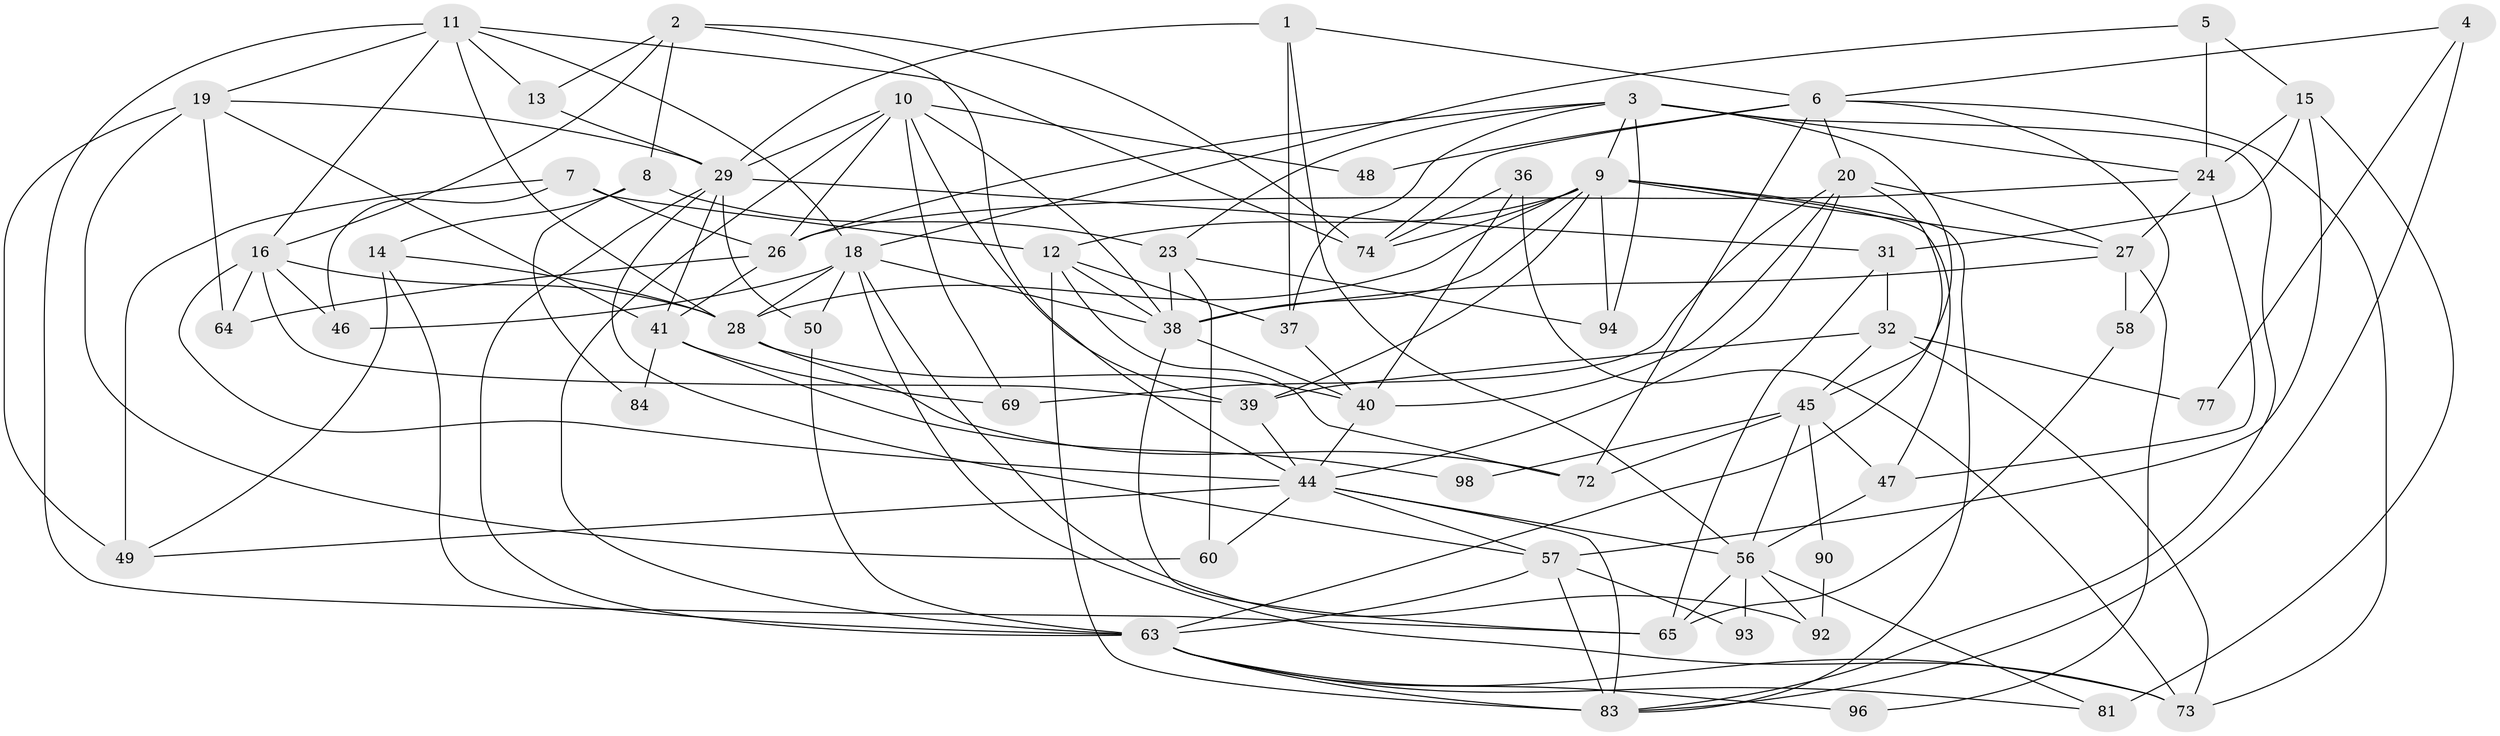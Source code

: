 // Generated by graph-tools (version 1.1) at 2025/52/02/27/25 19:52:08]
// undirected, 61 vertices, 152 edges
graph export_dot {
graph [start="1"]
  node [color=gray90,style=filled];
  1;
  2 [super="+53"];
  3 [super="+66"];
  4;
  5 [super="+51"];
  6 [super="+88"];
  7 [super="+68"];
  8 [super="+55"];
  9 [super="+95"];
  10 [super="+59"];
  11 [super="+17"];
  12 [super="+21"];
  13;
  14 [super="+25"];
  15 [super="+34"];
  16 [super="+33"];
  18 [super="+22"];
  19 [super="+71"];
  20 [super="+75"];
  23 [super="+79"];
  24 [super="+82"];
  26 [super="+61"];
  27 [super="+30"];
  28 [super="+76"];
  29 [super="+35"];
  31;
  32 [super="+97"];
  36 [super="+43"];
  37 [super="+42"];
  38 [super="+99"];
  39 [super="+62"];
  40 [super="+67"];
  41 [super="+54"];
  44 [super="+91"];
  45 [super="+70"];
  46;
  47 [super="+100"];
  48;
  49 [super="+52"];
  50;
  56 [super="+85"];
  57 [super="+80"];
  58;
  60;
  63 [super="+89"];
  64;
  65 [super="+78"];
  69;
  72;
  73;
  74 [super="+87"];
  77;
  81;
  83 [super="+86"];
  84;
  90;
  92;
  93;
  94;
  96;
  98;
  1 -- 29;
  1 -- 37;
  1 -- 56;
  1 -- 6;
  2 -- 8;
  2 -- 74;
  2 -- 44;
  2 -- 13;
  2 -- 16;
  3 -- 37;
  3 -- 24;
  3 -- 45;
  3 -- 26;
  3 -- 94;
  3 -- 83;
  3 -- 9;
  3 -- 23;
  4 -- 6;
  4 -- 83;
  4 -- 77;
  5 -- 18;
  5 -- 15;
  5 -- 24;
  6 -- 72;
  6 -- 73;
  6 -- 48;
  6 -- 58;
  6 -- 20;
  6 -- 74;
  7 -- 12;
  7 -- 49;
  7 -- 26;
  7 -- 46;
  8 -- 23 [weight=2];
  8 -- 84;
  8 -- 14;
  9 -- 83;
  9 -- 27;
  9 -- 39 [weight=2];
  9 -- 94;
  9 -- 12;
  9 -- 38;
  9 -- 74;
  9 -- 28;
  9 -- 47;
  10 -- 39;
  10 -- 38;
  10 -- 29;
  10 -- 63;
  10 -- 48;
  10 -- 26;
  10 -- 69;
  11 -- 16 [weight=2];
  11 -- 18;
  11 -- 28;
  11 -- 19;
  11 -- 13;
  11 -- 65;
  11 -- 74;
  12 -- 38;
  12 -- 72;
  12 -- 83;
  12 -- 37;
  13 -- 29;
  14 -- 63;
  14 -- 49;
  14 -- 28;
  15 -- 57;
  15 -- 81;
  15 -- 31;
  15 -- 24;
  16 -- 44;
  16 -- 39;
  16 -- 64;
  16 -- 28;
  16 -- 46;
  18 -- 50;
  18 -- 38;
  18 -- 73;
  18 -- 92;
  18 -- 28 [weight=2];
  18 -- 46;
  19 -- 64;
  19 -- 41;
  19 -- 49 [weight=2];
  19 -- 60;
  19 -- 29;
  20 -- 44;
  20 -- 69;
  20 -- 63;
  20 -- 40;
  20 -- 27;
  23 -- 94;
  23 -- 60;
  23 -- 38;
  24 -- 26;
  24 -- 27;
  24 -- 47;
  26 -- 41;
  26 -- 64;
  27 -- 96;
  27 -- 58;
  27 -- 38;
  28 -- 40;
  28 -- 72;
  29 -- 50;
  29 -- 63;
  29 -- 57;
  29 -- 31;
  29 -- 41;
  31 -- 65;
  31 -- 32;
  32 -- 73;
  32 -- 39;
  32 -- 45;
  32 -- 77;
  36 -- 73;
  36 -- 40;
  36 -- 74;
  37 -- 40;
  38 -- 40;
  38 -- 65;
  39 -- 44;
  40 -- 44;
  41 -- 69 [weight=2];
  41 -- 98;
  41 -- 84;
  44 -- 56;
  44 -- 57;
  44 -- 49;
  44 -- 83;
  44 -- 60;
  45 -- 47;
  45 -- 90;
  45 -- 56;
  45 -- 98;
  45 -- 72;
  47 -- 56;
  50 -- 63;
  56 -- 92;
  56 -- 93;
  56 -- 81;
  56 -- 65;
  57 -- 63;
  57 -- 83;
  57 -- 93;
  58 -- 65;
  63 -- 73 [weight=2];
  63 -- 81;
  63 -- 96;
  63 -- 83;
  90 -- 92;
}

